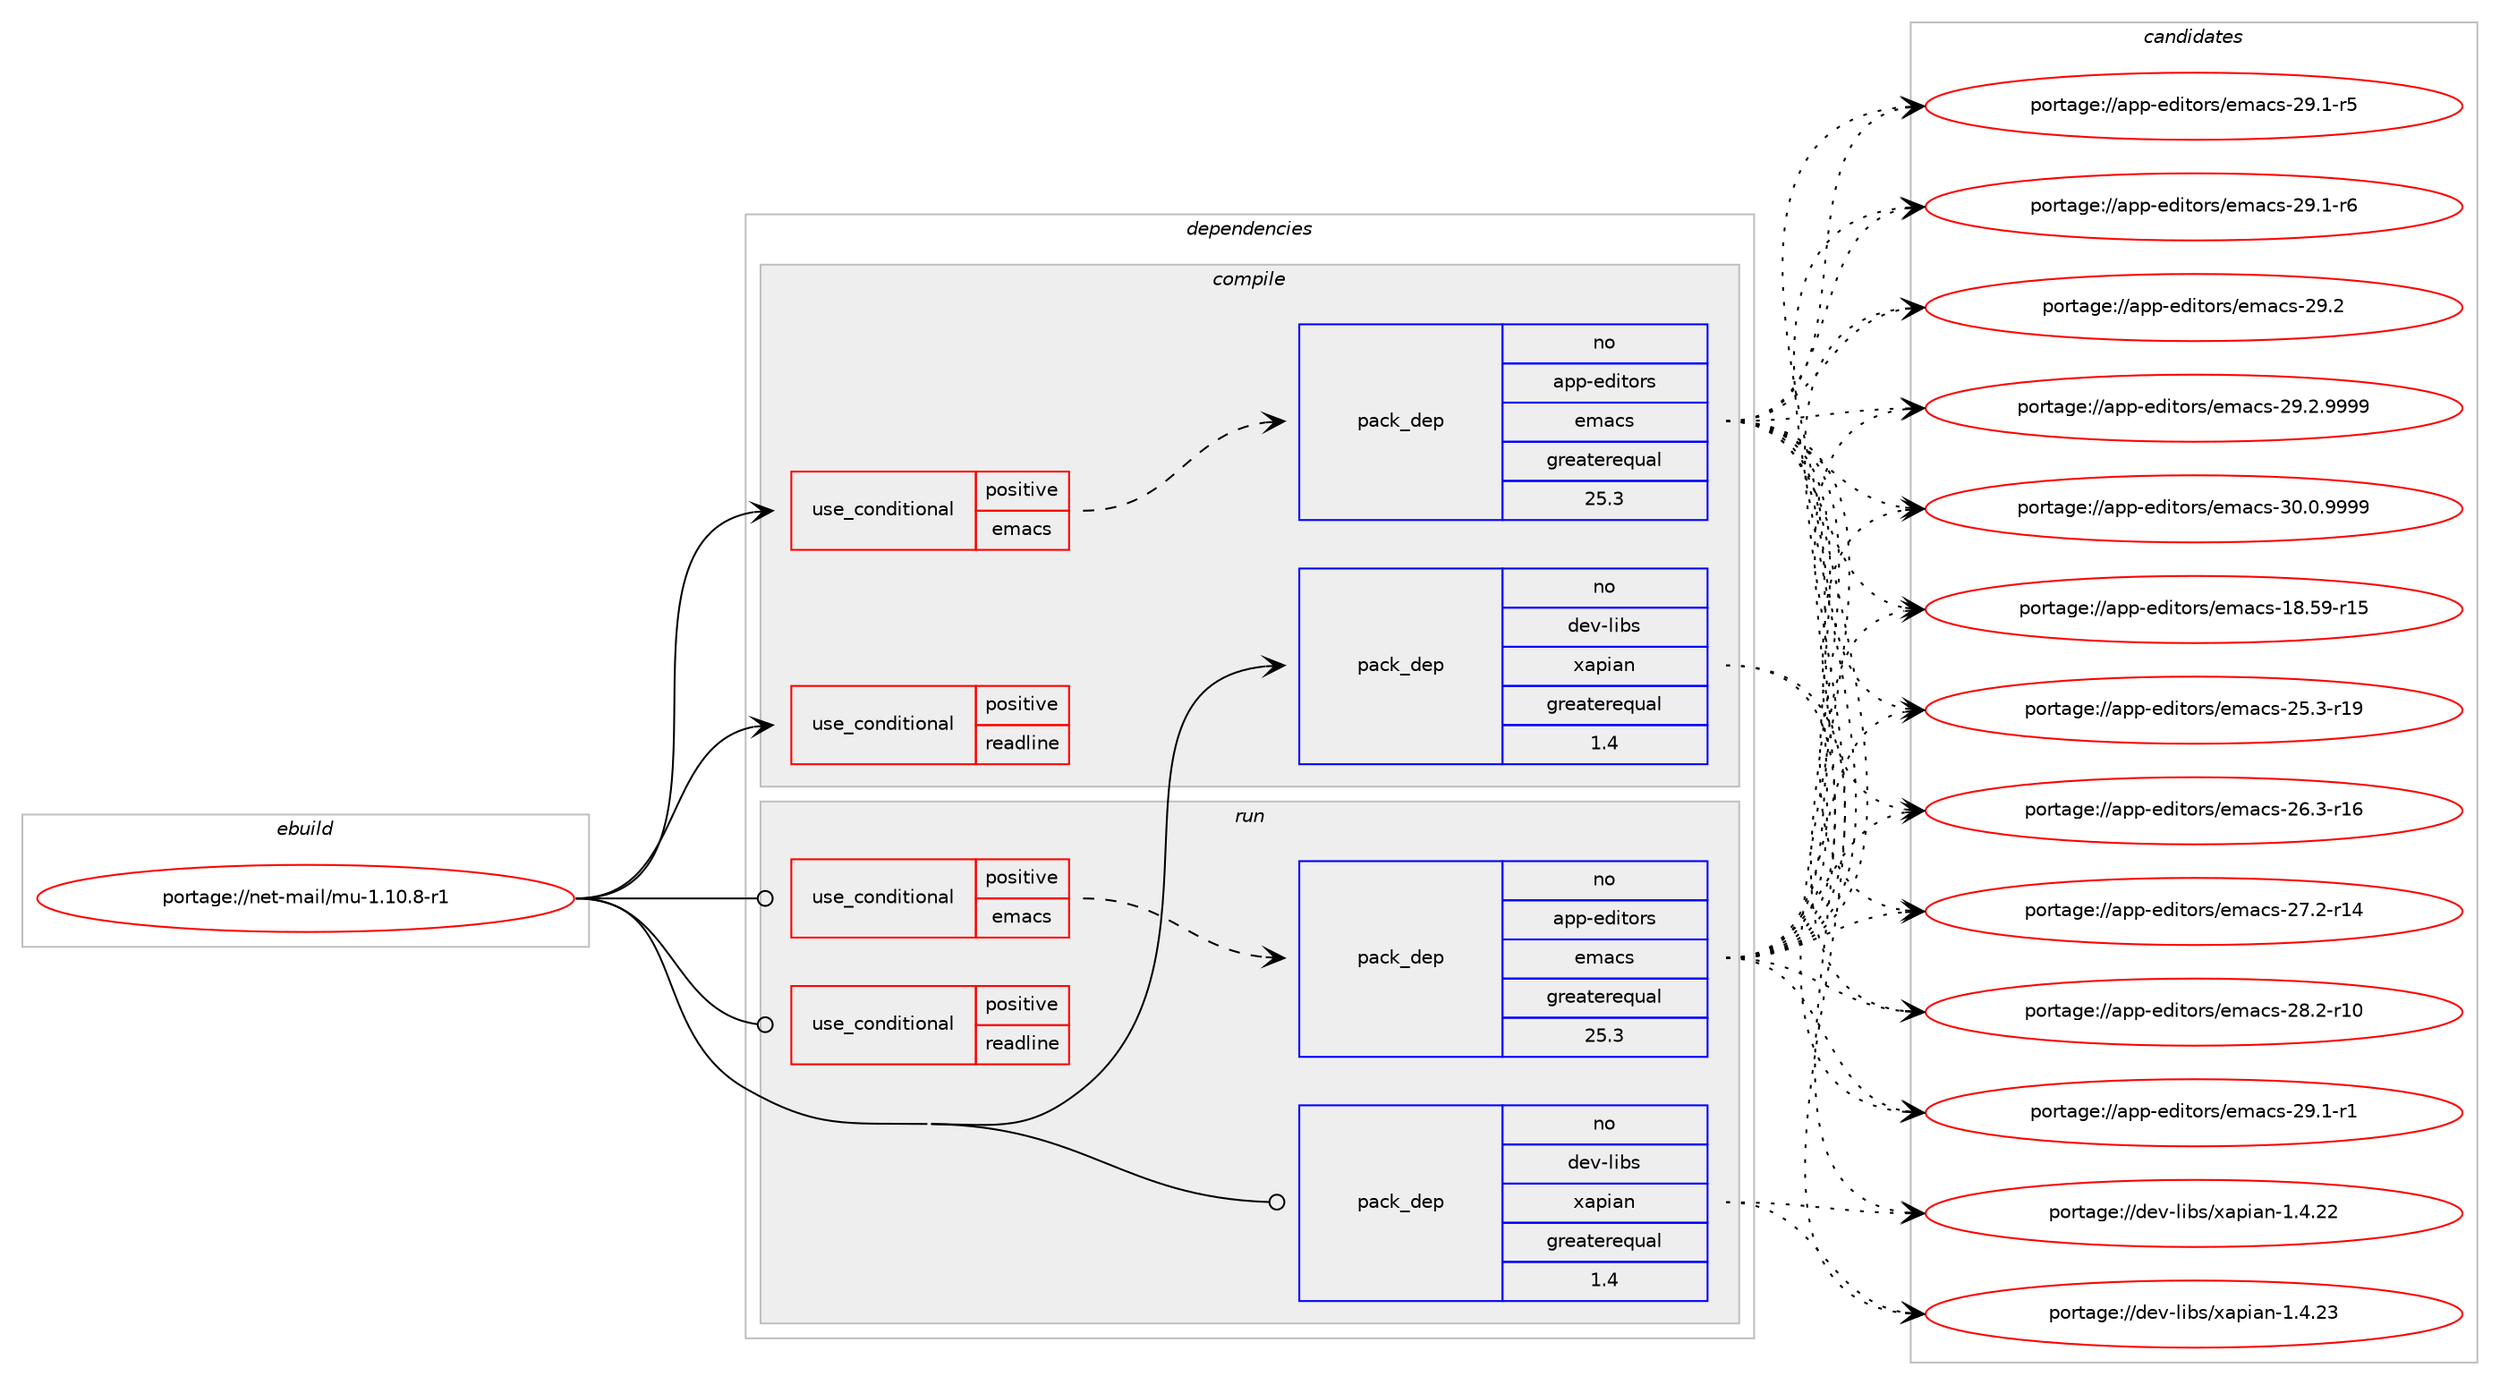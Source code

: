 digraph prolog {

# *************
# Graph options
# *************

newrank=true;
concentrate=true;
compound=true;
graph [rankdir=LR,fontname=Helvetica,fontsize=10,ranksep=1.5];#, ranksep=2.5, nodesep=0.2];
edge  [arrowhead=vee];
node  [fontname=Helvetica,fontsize=10];

# **********
# The ebuild
# **********

subgraph cluster_leftcol {
color=gray;
rank=same;
label=<<i>ebuild</i>>;
id [label="portage://net-mail/mu-1.10.8-r1", color=red, width=4, href="../net-mail/mu-1.10.8-r1.svg"];
}

# ****************
# The dependencies
# ****************

subgraph cluster_midcol {
color=gray;
label=<<i>dependencies</i>>;
subgraph cluster_compile {
fillcolor="#eeeeee";
style=filled;
label=<<i>compile</i>>;
subgraph cond4052 {
dependency6431 [label=<<TABLE BORDER="0" CELLBORDER="1" CELLSPACING="0" CELLPADDING="4"><TR><TD ROWSPAN="3" CELLPADDING="10">use_conditional</TD></TR><TR><TD>positive</TD></TR><TR><TD>emacs</TD></TR></TABLE>>, shape=none, color=red];
subgraph pack2317 {
dependency6432 [label=<<TABLE BORDER="0" CELLBORDER="1" CELLSPACING="0" CELLPADDING="4" WIDTH="220"><TR><TD ROWSPAN="6" CELLPADDING="30">pack_dep</TD></TR><TR><TD WIDTH="110">no</TD></TR><TR><TD>app-editors</TD></TR><TR><TD>emacs</TD></TR><TR><TD>greaterequal</TD></TR><TR><TD>25.3</TD></TR></TABLE>>, shape=none, color=blue];
}
dependency6431:e -> dependency6432:w [weight=20,style="dashed",arrowhead="vee"];
}
id:e -> dependency6431:w [weight=20,style="solid",arrowhead="vee"];
subgraph cond4053 {
dependency6433 [label=<<TABLE BORDER="0" CELLBORDER="1" CELLSPACING="0" CELLPADDING="4"><TR><TD ROWSPAN="3" CELLPADDING="10">use_conditional</TD></TR><TR><TD>positive</TD></TR><TR><TD>readline</TD></TR></TABLE>>, shape=none, color=red];
# *** BEGIN UNKNOWN DEPENDENCY TYPE (TODO) ***
# dependency6433 -> package_dependency(portage://net-mail/mu-1.10.8-r1,install,no,sys-libs,readline,none,[,,],any_same_slot,[])
# *** END UNKNOWN DEPENDENCY TYPE (TODO) ***

}
id:e -> dependency6433:w [weight=20,style="solid",arrowhead="vee"];
# *** BEGIN UNKNOWN DEPENDENCY TYPE (TODO) ***
# id -> package_dependency(portage://net-mail/mu-1.10.8-r1,install,no,dev-libs,glib,none,[,,],[slot(2)],[])
# *** END UNKNOWN DEPENDENCY TYPE (TODO) ***

# *** BEGIN UNKNOWN DEPENDENCY TYPE (TODO) ***
# id -> package_dependency(portage://net-mail/mu-1.10.8-r1,install,no,dev-libs,gmime,none,[,,],[slot(3.0)],[])
# *** END UNKNOWN DEPENDENCY TYPE (TODO) ***

subgraph pack2318 {
dependency6434 [label=<<TABLE BORDER="0" CELLBORDER="1" CELLSPACING="0" CELLPADDING="4" WIDTH="220"><TR><TD ROWSPAN="6" CELLPADDING="30">pack_dep</TD></TR><TR><TD WIDTH="110">no</TD></TR><TR><TD>dev-libs</TD></TR><TR><TD>xapian</TD></TR><TR><TD>greaterequal</TD></TR><TR><TD>1.4</TD></TR></TABLE>>, shape=none, color=blue];
}
id:e -> dependency6434:w [weight=20,style="solid",arrowhead="vee"];
}
subgraph cluster_compileandrun {
fillcolor="#eeeeee";
style=filled;
label=<<i>compile and run</i>>;
}
subgraph cluster_run {
fillcolor="#eeeeee";
style=filled;
label=<<i>run</i>>;
subgraph cond4054 {
dependency6435 [label=<<TABLE BORDER="0" CELLBORDER="1" CELLSPACING="0" CELLPADDING="4"><TR><TD ROWSPAN="3" CELLPADDING="10">use_conditional</TD></TR><TR><TD>positive</TD></TR><TR><TD>emacs</TD></TR></TABLE>>, shape=none, color=red];
subgraph pack2319 {
dependency6436 [label=<<TABLE BORDER="0" CELLBORDER="1" CELLSPACING="0" CELLPADDING="4" WIDTH="220"><TR><TD ROWSPAN="6" CELLPADDING="30">pack_dep</TD></TR><TR><TD WIDTH="110">no</TD></TR><TR><TD>app-editors</TD></TR><TR><TD>emacs</TD></TR><TR><TD>greaterequal</TD></TR><TR><TD>25.3</TD></TR></TABLE>>, shape=none, color=blue];
}
dependency6435:e -> dependency6436:w [weight=20,style="dashed",arrowhead="vee"];
}
id:e -> dependency6435:w [weight=20,style="solid",arrowhead="odot"];
subgraph cond4055 {
dependency6437 [label=<<TABLE BORDER="0" CELLBORDER="1" CELLSPACING="0" CELLPADDING="4"><TR><TD ROWSPAN="3" CELLPADDING="10">use_conditional</TD></TR><TR><TD>positive</TD></TR><TR><TD>readline</TD></TR></TABLE>>, shape=none, color=red];
# *** BEGIN UNKNOWN DEPENDENCY TYPE (TODO) ***
# dependency6437 -> package_dependency(portage://net-mail/mu-1.10.8-r1,run,no,sys-libs,readline,none,[,,],any_same_slot,[])
# *** END UNKNOWN DEPENDENCY TYPE (TODO) ***

}
id:e -> dependency6437:w [weight=20,style="solid",arrowhead="odot"];
# *** BEGIN UNKNOWN DEPENDENCY TYPE (TODO) ***
# id -> package_dependency(portage://net-mail/mu-1.10.8-r1,run,no,dev-libs,glib,none,[,,],[slot(2)],[])
# *** END UNKNOWN DEPENDENCY TYPE (TODO) ***

# *** BEGIN UNKNOWN DEPENDENCY TYPE (TODO) ***
# id -> package_dependency(portage://net-mail/mu-1.10.8-r1,run,no,dev-libs,gmime,none,[,,],[slot(3.0)],[])
# *** END UNKNOWN DEPENDENCY TYPE (TODO) ***

subgraph pack2320 {
dependency6438 [label=<<TABLE BORDER="0" CELLBORDER="1" CELLSPACING="0" CELLPADDING="4" WIDTH="220"><TR><TD ROWSPAN="6" CELLPADDING="30">pack_dep</TD></TR><TR><TD WIDTH="110">no</TD></TR><TR><TD>dev-libs</TD></TR><TR><TD>xapian</TD></TR><TR><TD>greaterequal</TD></TR><TR><TD>1.4</TD></TR></TABLE>>, shape=none, color=blue];
}
id:e -> dependency6438:w [weight=20,style="solid",arrowhead="odot"];
}
}

# **************
# The candidates
# **************

subgraph cluster_choices {
rank=same;
color=gray;
label=<<i>candidates</i>>;

subgraph choice2317 {
color=black;
nodesep=1;
choice9711211245101100105116111114115471011099799115454956465357451144953 [label="portage://app-editors/emacs-18.59-r15", color=red, width=4,href="../app-editors/emacs-18.59-r15.svg"];
choice97112112451011001051161111141154710110997991154550534651451144957 [label="portage://app-editors/emacs-25.3-r19", color=red, width=4,href="../app-editors/emacs-25.3-r19.svg"];
choice97112112451011001051161111141154710110997991154550544651451144954 [label="portage://app-editors/emacs-26.3-r16", color=red, width=4,href="../app-editors/emacs-26.3-r16.svg"];
choice97112112451011001051161111141154710110997991154550554650451144952 [label="portage://app-editors/emacs-27.2-r14", color=red, width=4,href="../app-editors/emacs-27.2-r14.svg"];
choice97112112451011001051161111141154710110997991154550564650451144948 [label="portage://app-editors/emacs-28.2-r10", color=red, width=4,href="../app-editors/emacs-28.2-r10.svg"];
choice971121124510110010511611111411547101109979911545505746494511449 [label="portage://app-editors/emacs-29.1-r1", color=red, width=4,href="../app-editors/emacs-29.1-r1.svg"];
choice971121124510110010511611111411547101109979911545505746494511453 [label="portage://app-editors/emacs-29.1-r5", color=red, width=4,href="../app-editors/emacs-29.1-r5.svg"];
choice971121124510110010511611111411547101109979911545505746494511454 [label="portage://app-editors/emacs-29.1-r6", color=red, width=4,href="../app-editors/emacs-29.1-r6.svg"];
choice97112112451011001051161111141154710110997991154550574650 [label="portage://app-editors/emacs-29.2", color=red, width=4,href="../app-editors/emacs-29.2.svg"];
choice971121124510110010511611111411547101109979911545505746504657575757 [label="portage://app-editors/emacs-29.2.9999", color=red, width=4,href="../app-editors/emacs-29.2.9999.svg"];
choice971121124510110010511611111411547101109979911545514846484657575757 [label="portage://app-editors/emacs-30.0.9999", color=red, width=4,href="../app-editors/emacs-30.0.9999.svg"];
dependency6432:e -> choice9711211245101100105116111114115471011099799115454956465357451144953:w [style=dotted,weight="100"];
dependency6432:e -> choice97112112451011001051161111141154710110997991154550534651451144957:w [style=dotted,weight="100"];
dependency6432:e -> choice97112112451011001051161111141154710110997991154550544651451144954:w [style=dotted,weight="100"];
dependency6432:e -> choice97112112451011001051161111141154710110997991154550554650451144952:w [style=dotted,weight="100"];
dependency6432:e -> choice97112112451011001051161111141154710110997991154550564650451144948:w [style=dotted,weight="100"];
dependency6432:e -> choice971121124510110010511611111411547101109979911545505746494511449:w [style=dotted,weight="100"];
dependency6432:e -> choice971121124510110010511611111411547101109979911545505746494511453:w [style=dotted,weight="100"];
dependency6432:e -> choice971121124510110010511611111411547101109979911545505746494511454:w [style=dotted,weight="100"];
dependency6432:e -> choice97112112451011001051161111141154710110997991154550574650:w [style=dotted,weight="100"];
dependency6432:e -> choice971121124510110010511611111411547101109979911545505746504657575757:w [style=dotted,weight="100"];
dependency6432:e -> choice971121124510110010511611111411547101109979911545514846484657575757:w [style=dotted,weight="100"];
}
subgraph choice2318 {
color=black;
nodesep=1;
choice100101118451081059811547120971121059711045494652465050 [label="portage://dev-libs/xapian-1.4.22", color=red, width=4,href="../dev-libs/xapian-1.4.22.svg"];
choice100101118451081059811547120971121059711045494652465051 [label="portage://dev-libs/xapian-1.4.23", color=red, width=4,href="../dev-libs/xapian-1.4.23.svg"];
dependency6434:e -> choice100101118451081059811547120971121059711045494652465050:w [style=dotted,weight="100"];
dependency6434:e -> choice100101118451081059811547120971121059711045494652465051:w [style=dotted,weight="100"];
}
subgraph choice2319 {
color=black;
nodesep=1;
choice9711211245101100105116111114115471011099799115454956465357451144953 [label="portage://app-editors/emacs-18.59-r15", color=red, width=4,href="../app-editors/emacs-18.59-r15.svg"];
choice97112112451011001051161111141154710110997991154550534651451144957 [label="portage://app-editors/emacs-25.3-r19", color=red, width=4,href="../app-editors/emacs-25.3-r19.svg"];
choice97112112451011001051161111141154710110997991154550544651451144954 [label="portage://app-editors/emacs-26.3-r16", color=red, width=4,href="../app-editors/emacs-26.3-r16.svg"];
choice97112112451011001051161111141154710110997991154550554650451144952 [label="portage://app-editors/emacs-27.2-r14", color=red, width=4,href="../app-editors/emacs-27.2-r14.svg"];
choice97112112451011001051161111141154710110997991154550564650451144948 [label="portage://app-editors/emacs-28.2-r10", color=red, width=4,href="../app-editors/emacs-28.2-r10.svg"];
choice971121124510110010511611111411547101109979911545505746494511449 [label="portage://app-editors/emacs-29.1-r1", color=red, width=4,href="../app-editors/emacs-29.1-r1.svg"];
choice971121124510110010511611111411547101109979911545505746494511453 [label="portage://app-editors/emacs-29.1-r5", color=red, width=4,href="../app-editors/emacs-29.1-r5.svg"];
choice971121124510110010511611111411547101109979911545505746494511454 [label="portage://app-editors/emacs-29.1-r6", color=red, width=4,href="../app-editors/emacs-29.1-r6.svg"];
choice97112112451011001051161111141154710110997991154550574650 [label="portage://app-editors/emacs-29.2", color=red, width=4,href="../app-editors/emacs-29.2.svg"];
choice971121124510110010511611111411547101109979911545505746504657575757 [label="portage://app-editors/emacs-29.2.9999", color=red, width=4,href="../app-editors/emacs-29.2.9999.svg"];
choice971121124510110010511611111411547101109979911545514846484657575757 [label="portage://app-editors/emacs-30.0.9999", color=red, width=4,href="../app-editors/emacs-30.0.9999.svg"];
dependency6436:e -> choice9711211245101100105116111114115471011099799115454956465357451144953:w [style=dotted,weight="100"];
dependency6436:e -> choice97112112451011001051161111141154710110997991154550534651451144957:w [style=dotted,weight="100"];
dependency6436:e -> choice97112112451011001051161111141154710110997991154550544651451144954:w [style=dotted,weight="100"];
dependency6436:e -> choice97112112451011001051161111141154710110997991154550554650451144952:w [style=dotted,weight="100"];
dependency6436:e -> choice97112112451011001051161111141154710110997991154550564650451144948:w [style=dotted,weight="100"];
dependency6436:e -> choice971121124510110010511611111411547101109979911545505746494511449:w [style=dotted,weight="100"];
dependency6436:e -> choice971121124510110010511611111411547101109979911545505746494511453:w [style=dotted,weight="100"];
dependency6436:e -> choice971121124510110010511611111411547101109979911545505746494511454:w [style=dotted,weight="100"];
dependency6436:e -> choice97112112451011001051161111141154710110997991154550574650:w [style=dotted,weight="100"];
dependency6436:e -> choice971121124510110010511611111411547101109979911545505746504657575757:w [style=dotted,weight="100"];
dependency6436:e -> choice971121124510110010511611111411547101109979911545514846484657575757:w [style=dotted,weight="100"];
}
subgraph choice2320 {
color=black;
nodesep=1;
choice100101118451081059811547120971121059711045494652465050 [label="portage://dev-libs/xapian-1.4.22", color=red, width=4,href="../dev-libs/xapian-1.4.22.svg"];
choice100101118451081059811547120971121059711045494652465051 [label="portage://dev-libs/xapian-1.4.23", color=red, width=4,href="../dev-libs/xapian-1.4.23.svg"];
dependency6438:e -> choice100101118451081059811547120971121059711045494652465050:w [style=dotted,weight="100"];
dependency6438:e -> choice100101118451081059811547120971121059711045494652465051:w [style=dotted,weight="100"];
}
}

}
